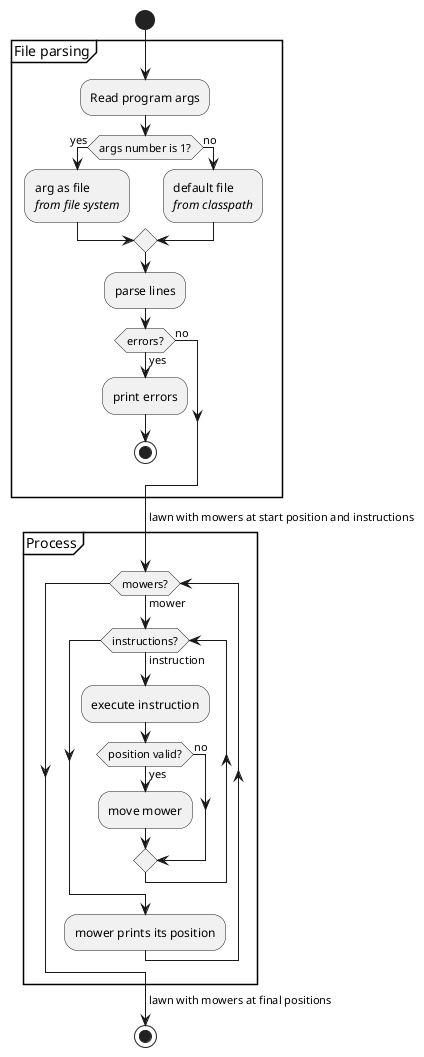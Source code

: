 @startuml
start
partition "File parsing" {
    :Read program args;
    if(args number is 1?) then (yes)
        :arg as file
        //from file system//;
    else (no)
        :default file
        //from classpath//;
    endif
    :parse lines;
    if(errors?) then (yes)
        :print errors;
        stop
    else (no)
    endif;
}
-> lawn with mowers at start position and instructions;
partition "Process" {
    while (mowers?)
        -> mower;
        while (instructions?)
            -> instruction;
            :execute instruction;
            if(position valid?) then (yes)
                :move mower;
            else (no)
            endif
        endwhile
        :mower prints its position;
    endwhile
}
-> lawn with mowers at final positions;
stop
@enduml